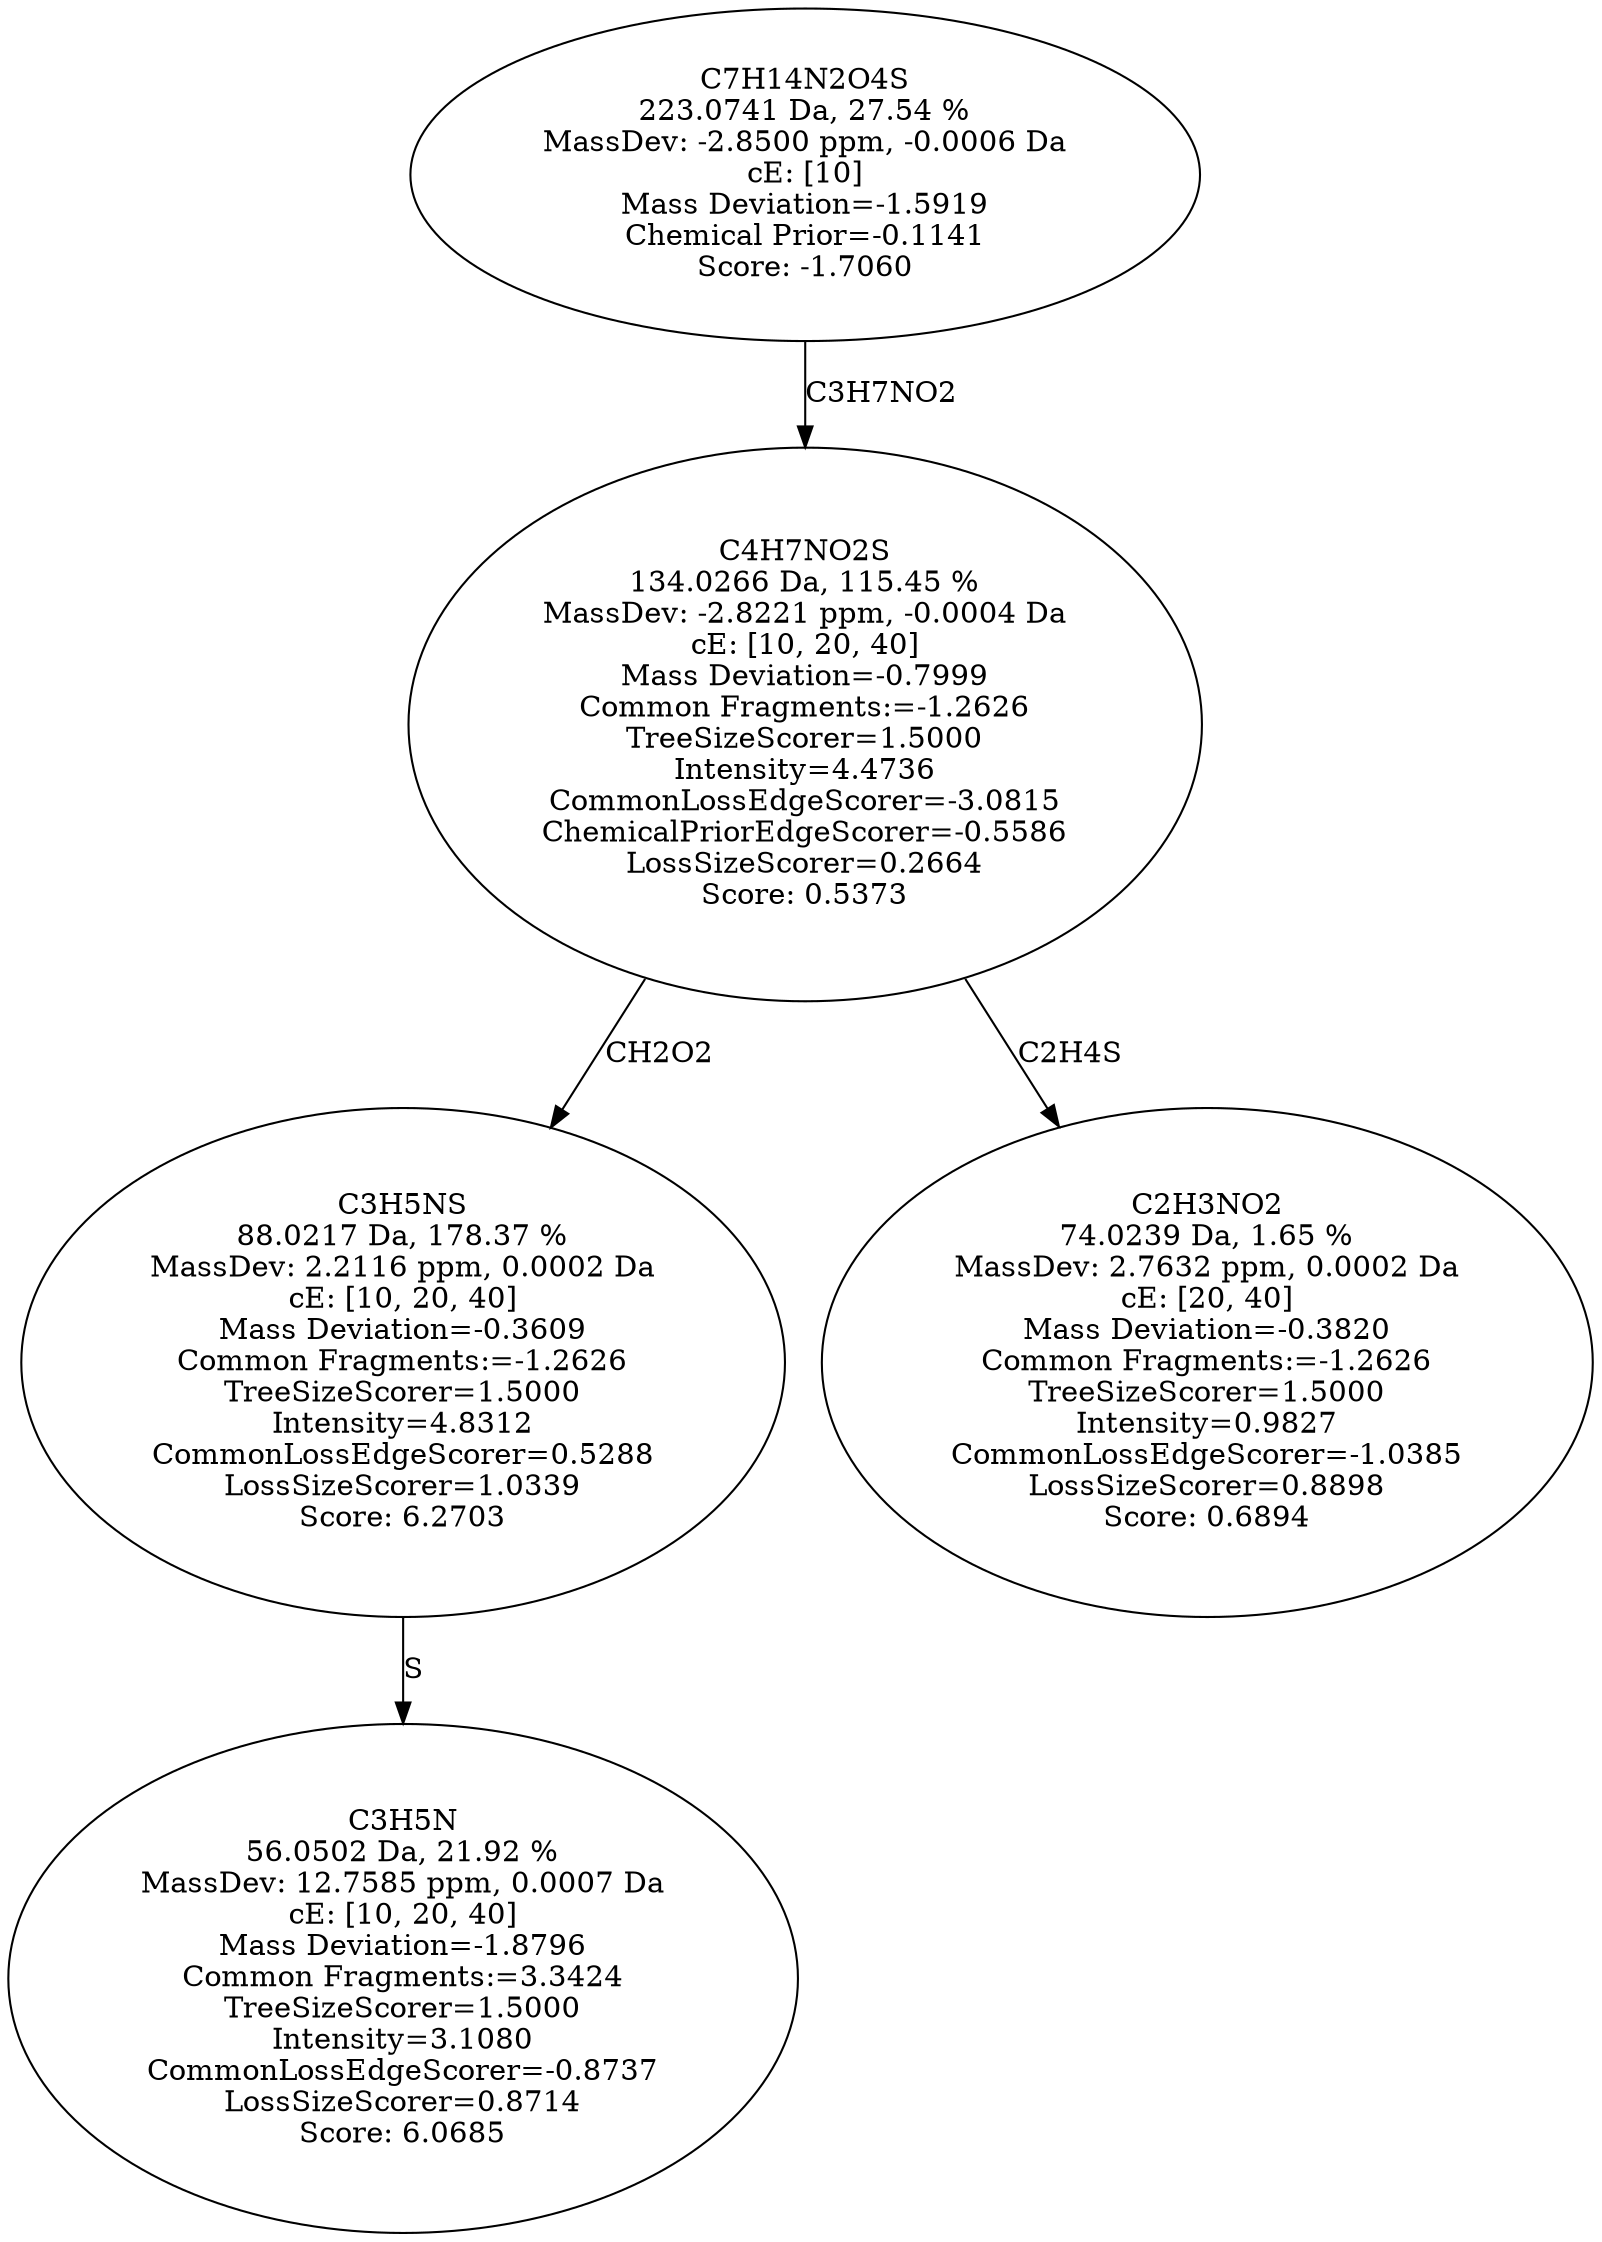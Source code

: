 strict digraph {
v1 [label="C3H5N\n56.0502 Da, 21.92 %\nMassDev: 12.7585 ppm, 0.0007 Da\ncE: [10, 20, 40]\nMass Deviation=-1.8796\nCommon Fragments:=3.3424\nTreeSizeScorer=1.5000\nIntensity=3.1080\nCommonLossEdgeScorer=-0.8737\nLossSizeScorer=0.8714\nScore: 6.0685"];
v2 [label="C3H5NS\n88.0217 Da, 178.37 %\nMassDev: 2.2116 ppm, 0.0002 Da\ncE: [10, 20, 40]\nMass Deviation=-0.3609\nCommon Fragments:=-1.2626\nTreeSizeScorer=1.5000\nIntensity=4.8312\nCommonLossEdgeScorer=0.5288\nLossSizeScorer=1.0339\nScore: 6.2703"];
v3 [label="C2H3NO2\n74.0239 Da, 1.65 %\nMassDev: 2.7632 ppm, 0.0002 Da\ncE: [20, 40]\nMass Deviation=-0.3820\nCommon Fragments:=-1.2626\nTreeSizeScorer=1.5000\nIntensity=0.9827\nCommonLossEdgeScorer=-1.0385\nLossSizeScorer=0.8898\nScore: 0.6894"];
v4 [label="C4H7NO2S\n134.0266 Da, 115.45 %\nMassDev: -2.8221 ppm, -0.0004 Da\ncE: [10, 20, 40]\nMass Deviation=-0.7999\nCommon Fragments:=-1.2626\nTreeSizeScorer=1.5000\nIntensity=4.4736\nCommonLossEdgeScorer=-3.0815\nChemicalPriorEdgeScorer=-0.5586\nLossSizeScorer=0.2664\nScore: 0.5373"];
v5 [label="C7H14N2O4S\n223.0741 Da, 27.54 %\nMassDev: -2.8500 ppm, -0.0006 Da\ncE: [10]\nMass Deviation=-1.5919\nChemical Prior=-0.1141\nScore: -1.7060"];
v2 -> v1 [label="S"];
v4 -> v2 [label="CH2O2"];
v4 -> v3 [label="C2H4S"];
v5 -> v4 [label="C3H7NO2"];
}